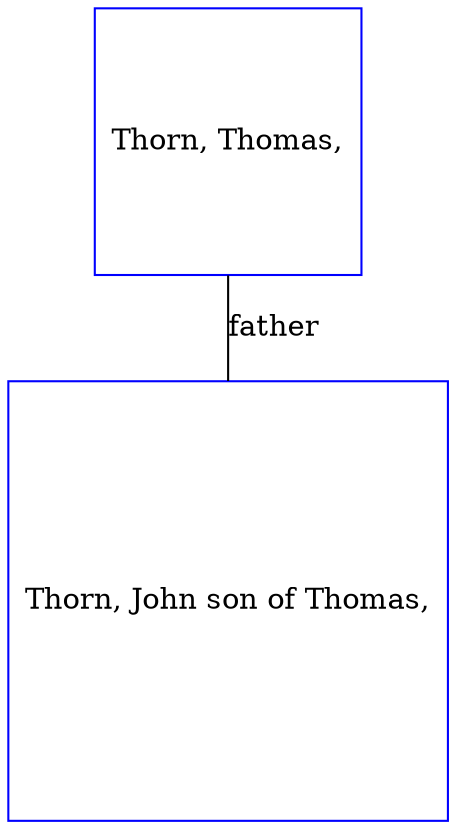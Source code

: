digraph D {
    edge [dir=none];    node [shape=box];    "002037"   [label="Thorn, John son of Thomas,", shape=box, regular=1, color="blue"] ;
"002038"   [label="Thorn, Thomas,", shape=box, regular=1, color="blue"] ;
002038->002037 [label="father",arrowsize=0.0]; 
}